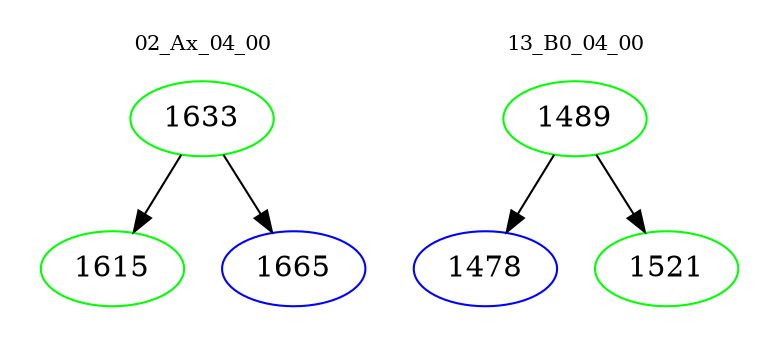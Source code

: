 digraph{
subgraph cluster_0 {
color = white
label = "02_Ax_04_00";
fontsize=10;
T0_1633 [label="1633", color="green"]
T0_1633 -> T0_1615 [color="black"]
T0_1615 [label="1615", color="green"]
T0_1633 -> T0_1665 [color="black"]
T0_1665 [label="1665", color="blue"]
}
subgraph cluster_1 {
color = white
label = "13_B0_04_00";
fontsize=10;
T1_1489 [label="1489", color="green"]
T1_1489 -> T1_1478 [color="black"]
T1_1478 [label="1478", color="blue"]
T1_1489 -> T1_1521 [color="black"]
T1_1521 [label="1521", color="green"]
}
}
